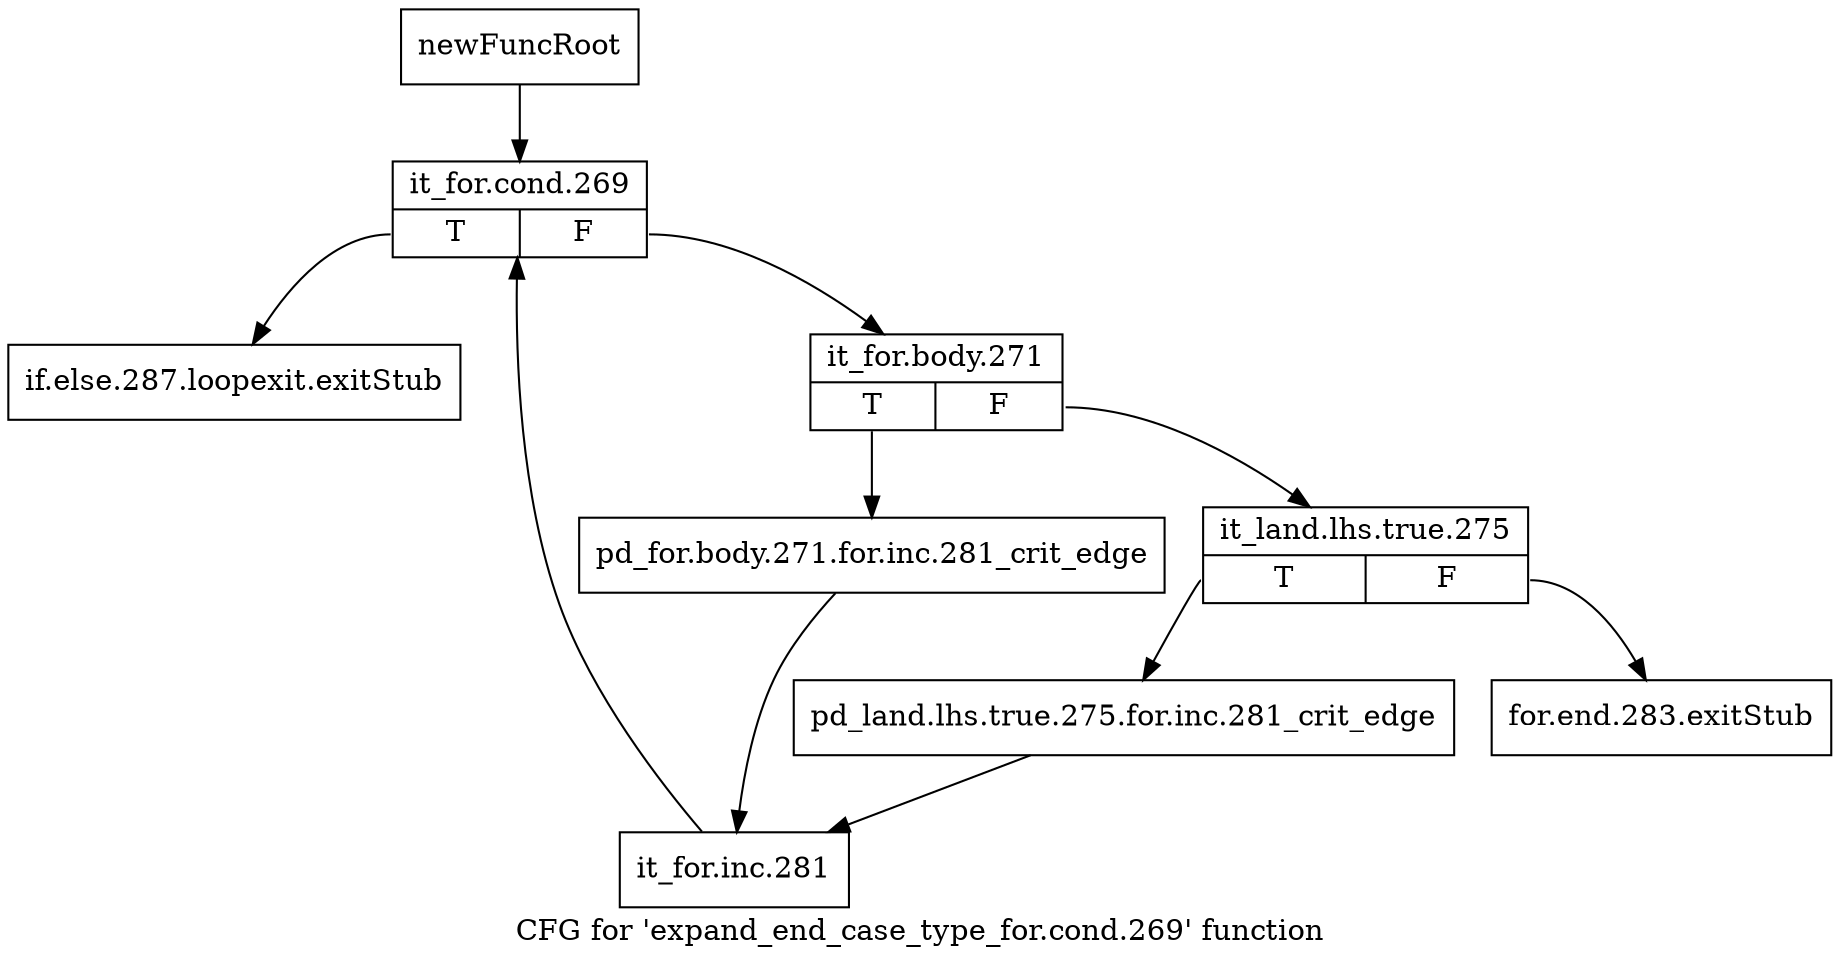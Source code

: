 digraph "CFG for 'expand_end_case_type_for.cond.269' function" {
	label="CFG for 'expand_end_case_type_for.cond.269' function";

	Node0xc3ed7f0 [shape=record,label="{newFuncRoot}"];
	Node0xc3ed7f0 -> Node0xc3ed8e0;
	Node0xc3ed840 [shape=record,label="{if.else.287.loopexit.exitStub}"];
	Node0xc3ed890 [shape=record,label="{for.end.283.exitStub}"];
	Node0xc3ed8e0 [shape=record,label="{it_for.cond.269|{<s0>T|<s1>F}}"];
	Node0xc3ed8e0:s0 -> Node0xc3ed840;
	Node0xc3ed8e0:s1 -> Node0xc3ed930;
	Node0xc3ed930 [shape=record,label="{it_for.body.271|{<s0>T|<s1>F}}"];
	Node0xc3ed930:s0 -> Node0xc3eda20;
	Node0xc3ed930:s1 -> Node0xc3ed980;
	Node0xc3ed980 [shape=record,label="{it_land.lhs.true.275|{<s0>T|<s1>F}}"];
	Node0xc3ed980:s0 -> Node0xc3ed9d0;
	Node0xc3ed980:s1 -> Node0xc3ed890;
	Node0xc3ed9d0 [shape=record,label="{pd_land.lhs.true.275.for.inc.281_crit_edge}"];
	Node0xc3ed9d0 -> Node0xc3eda70;
	Node0xc3eda20 [shape=record,label="{pd_for.body.271.for.inc.281_crit_edge}"];
	Node0xc3eda20 -> Node0xc3eda70;
	Node0xc3eda70 [shape=record,label="{it_for.inc.281}"];
	Node0xc3eda70 -> Node0xc3ed8e0;
}
